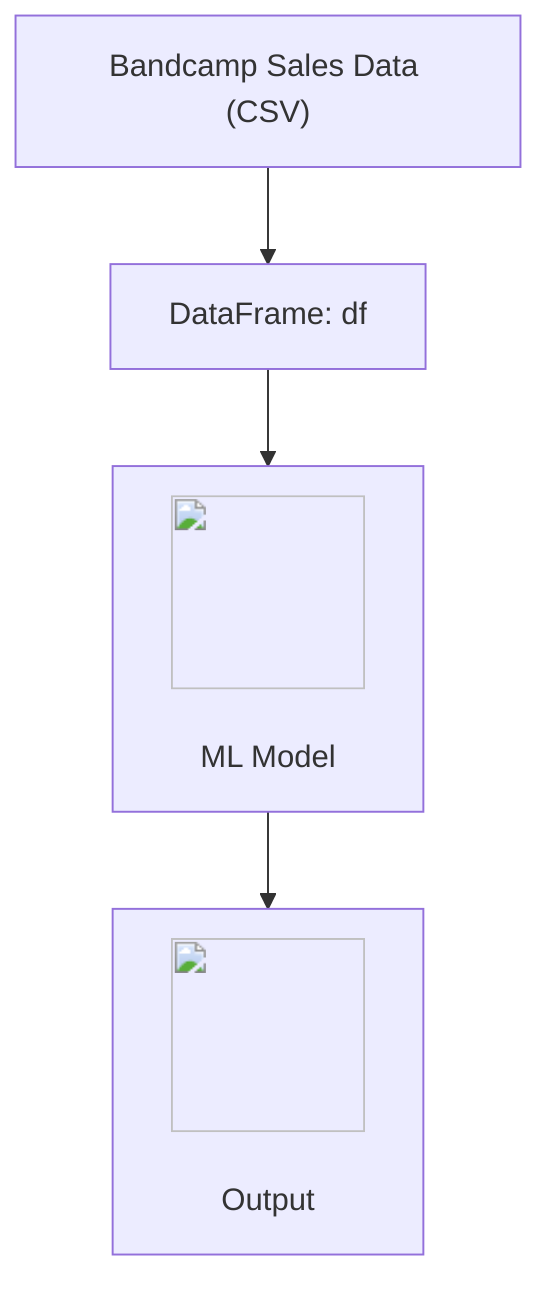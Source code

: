 flowchart TD
  data_source["Bandcamp Sales Data (CSV)"]
  df["DataFrame: df"]
  model["<img src='file.svg' width=100 height=100/> <br/> ML Model"]
  output["<img src='image.svg' width=100 height=100/> <br/> Output"]
  data_source --> df
  df --> model
  model --> output